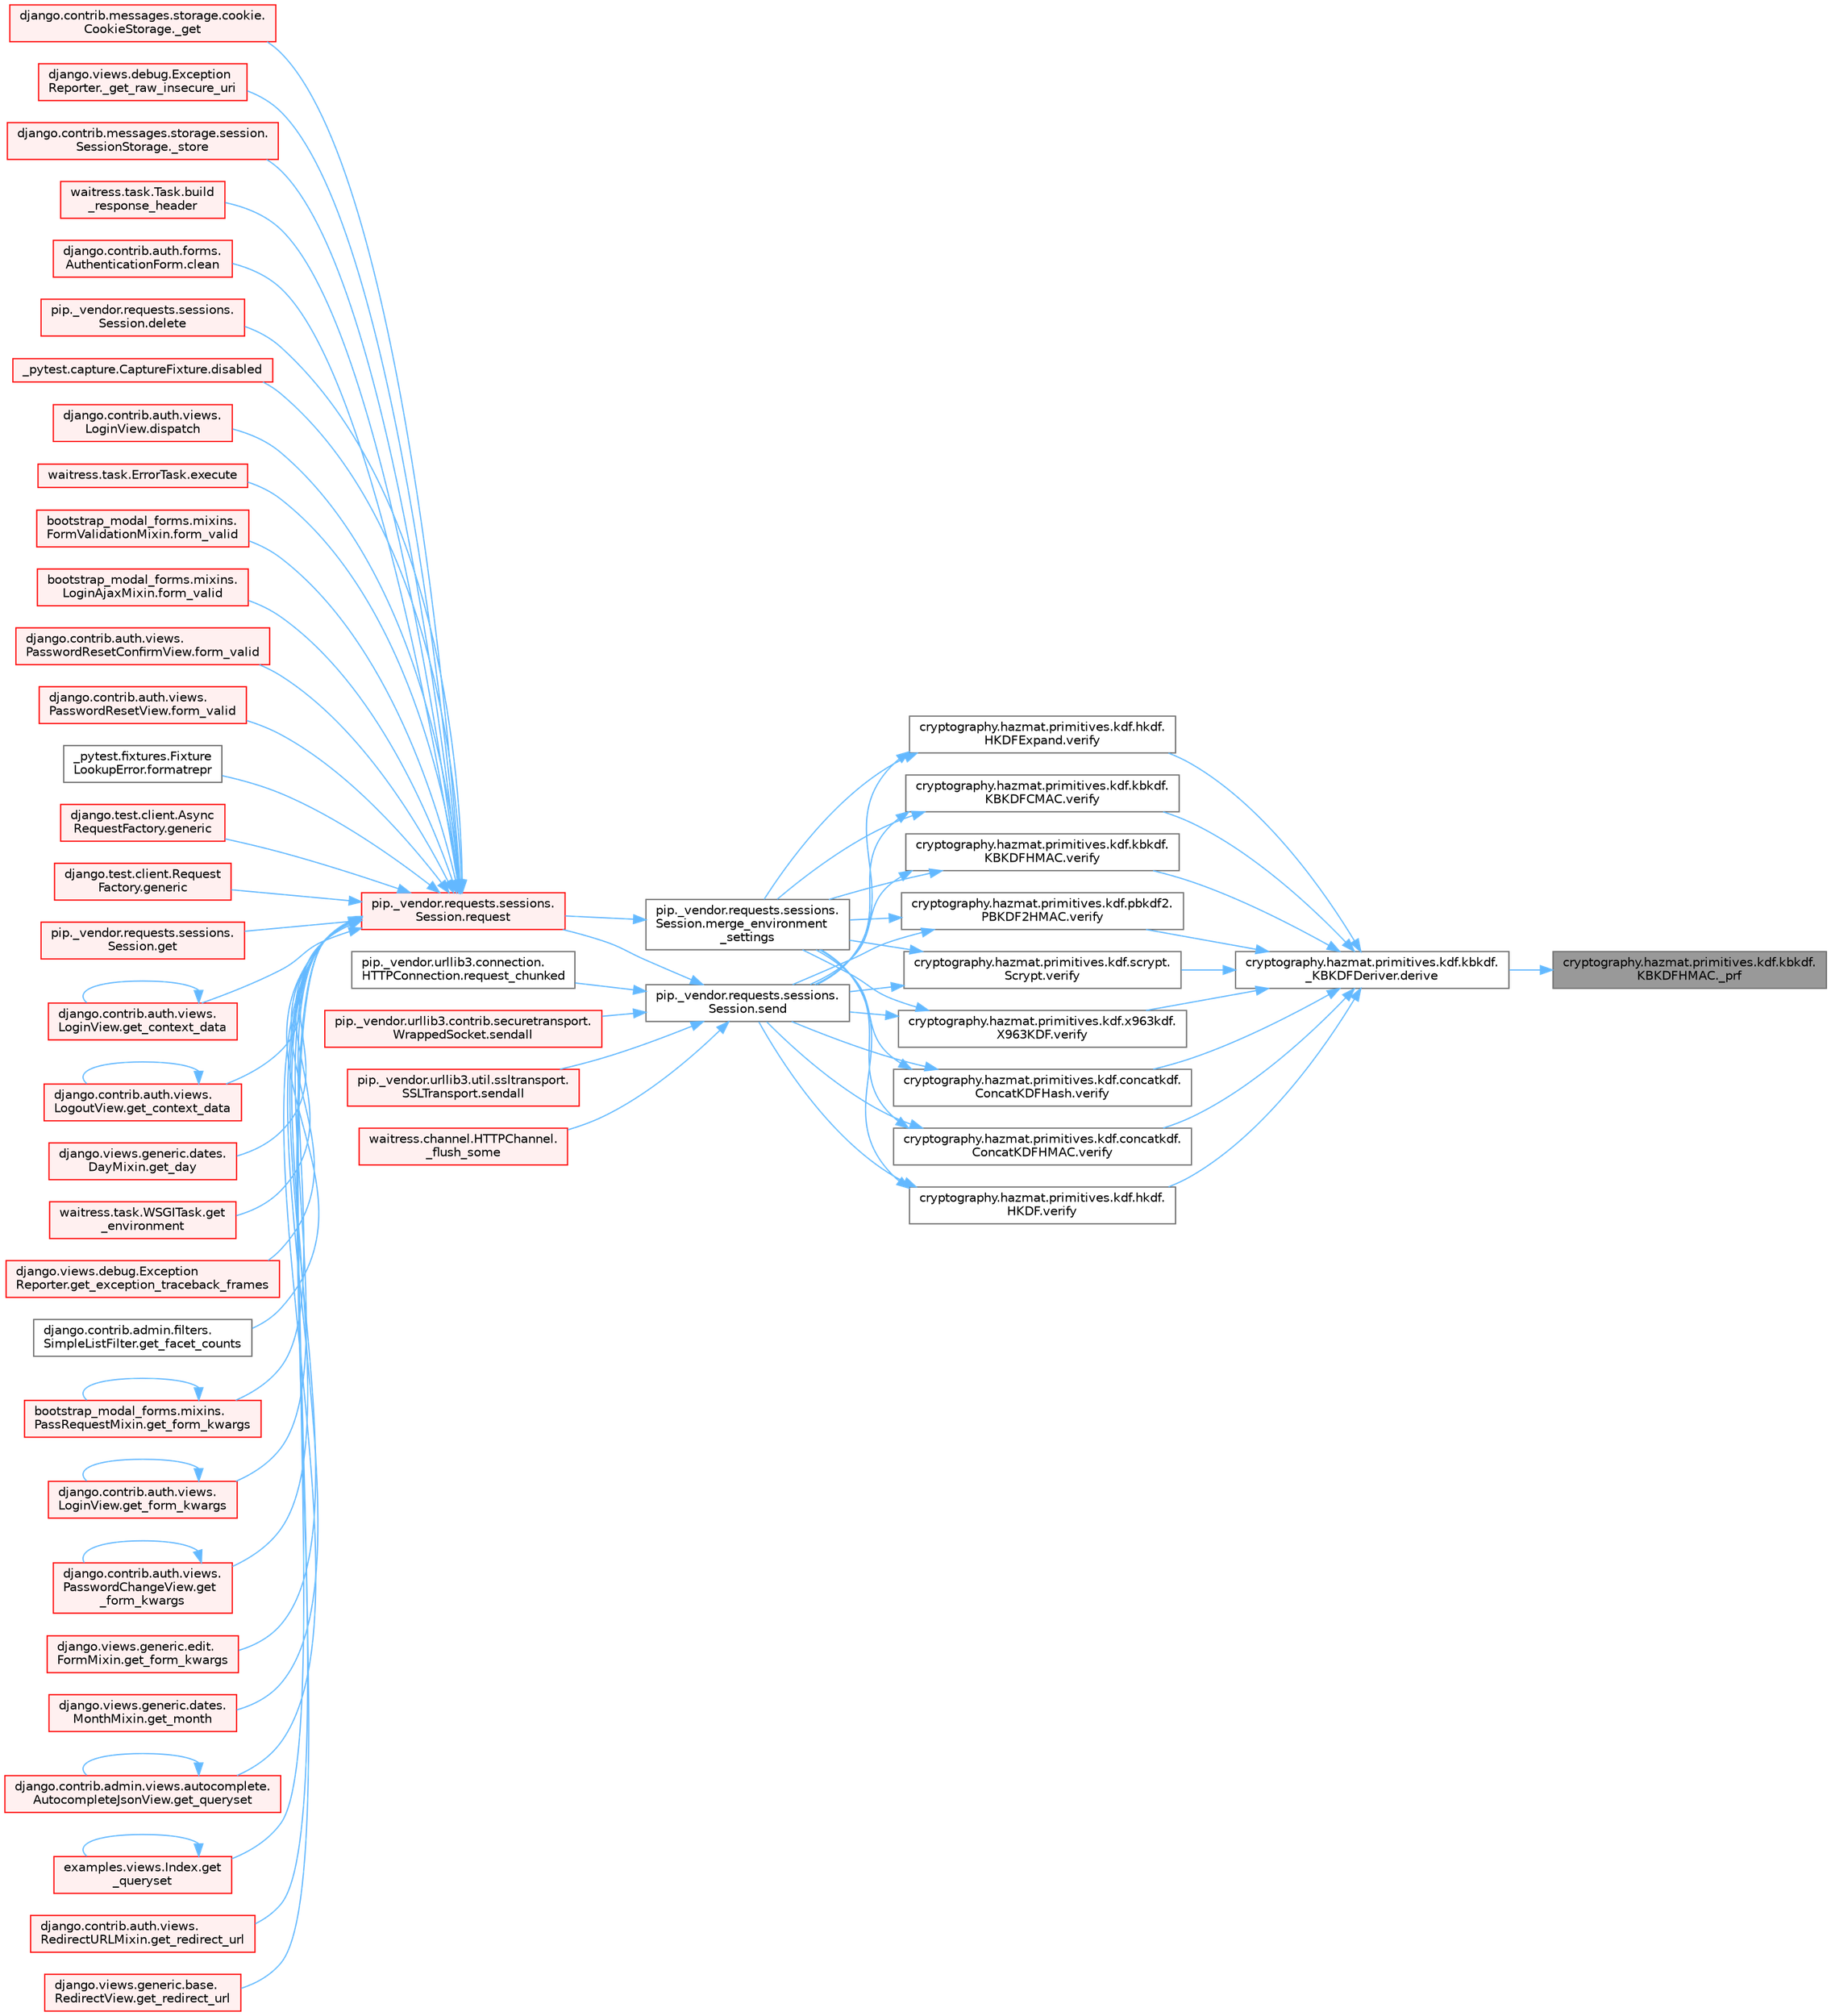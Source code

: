 digraph "cryptography.hazmat.primitives.kdf.kbkdf.KBKDFHMAC._prf"
{
 // LATEX_PDF_SIZE
  bgcolor="transparent";
  edge [fontname=Helvetica,fontsize=10,labelfontname=Helvetica,labelfontsize=10];
  node [fontname=Helvetica,fontsize=10,shape=box,height=0.2,width=0.4];
  rankdir="RL";
  Node1 [id="Node000001",label="cryptography.hazmat.primitives.kdf.kbkdf.\lKBKDFHMAC._prf",height=0.2,width=0.4,color="gray40", fillcolor="grey60", style="filled", fontcolor="black",tooltip=" "];
  Node1 -> Node2 [id="edge1_Node000001_Node000002",dir="back",color="steelblue1",style="solid",tooltip=" "];
  Node2 [id="Node000002",label="cryptography.hazmat.primitives.kdf.kbkdf.\l_KBKDFDeriver.derive",height=0.2,width=0.4,color="grey40", fillcolor="white", style="filled",URL="$classcryptography_1_1hazmat_1_1primitives_1_1kdf_1_1kbkdf_1_1___k_b_k_d_f_deriver.html#a44ae0bc2dd2e2a18aff4870c69dfcf14",tooltip=" "];
  Node2 -> Node3 [id="edge2_Node000002_Node000003",dir="back",color="steelblue1",style="solid",tooltip=" "];
  Node3 [id="Node000003",label="cryptography.hazmat.primitives.kdf.concatkdf.\lConcatKDFHash.verify",height=0.2,width=0.4,color="grey40", fillcolor="white", style="filled",URL="$classcryptography_1_1hazmat_1_1primitives_1_1kdf_1_1concatkdf_1_1_concat_k_d_f_hash.html#a872e664133e0cc33672c6fa5929f0bf8",tooltip=" "];
  Node3 -> Node4 [id="edge3_Node000003_Node000004",dir="back",color="steelblue1",style="solid",tooltip=" "];
  Node4 [id="Node000004",label="pip._vendor.requests.sessions.\lSession.merge_environment\l_settings",height=0.2,width=0.4,color="grey40", fillcolor="white", style="filled",URL="$classpip_1_1__vendor_1_1requests_1_1sessions_1_1_session.html#a1bbc07ae0fd8434a0ae651e3eb482be0",tooltip=" "];
  Node4 -> Node5 [id="edge4_Node000004_Node000005",dir="back",color="steelblue1",style="solid",tooltip=" "];
  Node5 [id="Node000005",label="pip._vendor.requests.sessions.\lSession.request",height=0.2,width=0.4,color="red", fillcolor="#FFF0F0", style="filled",URL="$classpip_1_1__vendor_1_1requests_1_1sessions_1_1_session.html#a3dddfa16e93faa1a1a553936d913482b",tooltip=" "];
  Node5 -> Node6 [id="edge5_Node000005_Node000006",dir="back",color="steelblue1",style="solid",tooltip=" "];
  Node6 [id="Node000006",label="django.contrib.messages.storage.cookie.\lCookieStorage._get",height=0.2,width=0.4,color="red", fillcolor="#FFF0F0", style="filled",URL="$classdjango_1_1contrib_1_1messages_1_1storage_1_1cookie_1_1_cookie_storage.html#a39d084f6072109675c9ef06c047174e8",tooltip=" "];
  Node5 -> Node126 [id="edge6_Node000005_Node000126",dir="back",color="steelblue1",style="solid",tooltip=" "];
  Node126 [id="Node000126",label="django.views.debug.Exception\lReporter._get_raw_insecure_uri",height=0.2,width=0.4,color="red", fillcolor="#FFF0F0", style="filled",URL="$classdjango_1_1views_1_1debug_1_1_exception_reporter.html#a7a7120cc6b92c3e1a0b855e351c30f42",tooltip=" "];
  Node5 -> Node130 [id="edge7_Node000005_Node000130",dir="back",color="steelblue1",style="solid",tooltip=" "];
  Node130 [id="Node000130",label="django.contrib.messages.storage.session.\lSessionStorage._store",height=0.2,width=0.4,color="red", fillcolor="#FFF0F0", style="filled",URL="$classdjango_1_1contrib_1_1messages_1_1storage_1_1session_1_1_session_storage.html#a371ed03facbc7ae28602ede4c99950d0",tooltip=" "];
  Node5 -> Node2449 [id="edge8_Node000005_Node002449",dir="back",color="steelblue1",style="solid",tooltip=" "];
  Node2449 [id="Node002449",label="waitress.task.Task.build\l_response_header",height=0.2,width=0.4,color="red", fillcolor="#FFF0F0", style="filled",URL="$classwaitress_1_1task_1_1_task.html#a4f20433be6bea4c797bfeb62408b997e",tooltip=" "];
  Node5 -> Node3062 [id="edge9_Node000005_Node003062",dir="back",color="steelblue1",style="solid",tooltip=" "];
  Node3062 [id="Node003062",label="django.contrib.auth.forms.\lAuthenticationForm.clean",height=0.2,width=0.4,color="red", fillcolor="#FFF0F0", style="filled",URL="$classdjango_1_1contrib_1_1auth_1_1forms_1_1_authentication_form.html#a92d28be6696caa8d1b7068eefe81793a",tooltip=" "];
  Node5 -> Node3063 [id="edge10_Node000005_Node003063",dir="back",color="steelblue1",style="solid",tooltip=" "];
  Node3063 [id="Node003063",label="pip._vendor.requests.sessions.\lSession.delete",height=0.2,width=0.4,color="red", fillcolor="#FFF0F0", style="filled",URL="$classpip_1_1__vendor_1_1requests_1_1sessions_1_1_session.html#abb6cd6b39dde48648dc875227e2e258e",tooltip=" "];
  Node5 -> Node3064 [id="edge11_Node000005_Node003064",dir="back",color="steelblue1",style="solid",tooltip=" "];
  Node3064 [id="Node003064",label="_pytest.capture.CaptureFixture.disabled",height=0.2,width=0.4,color="red", fillcolor="#FFF0F0", style="filled",URL="$class__pytest_1_1capture_1_1_capture_fixture.html#a3dda4f7495bd8fb93f4bd7dad2855d7f",tooltip=" "];
  Node5 -> Node2215 [id="edge12_Node000005_Node002215",dir="back",color="steelblue1",style="solid",tooltip=" "];
  Node2215 [id="Node002215",label="django.contrib.auth.views.\lLoginView.dispatch",height=0.2,width=0.4,color="red", fillcolor="#FFF0F0", style="filled",URL="$classdjango_1_1contrib_1_1auth_1_1views_1_1_login_view.html#a69a0b11a6598453586c755b32dfc02c3",tooltip=" "];
  Node5 -> Node3069 [id="edge13_Node000005_Node003069",dir="back",color="steelblue1",style="solid",tooltip=" "];
  Node3069 [id="Node003069",label="waitress.task.ErrorTask.execute",height=0.2,width=0.4,color="red", fillcolor="#FFF0F0", style="filled",URL="$classwaitress_1_1task_1_1_error_task.html#ad5c6d14c13ba3d33e82b1b138e634bb0",tooltip=" "];
  Node5 -> Node3070 [id="edge14_Node000005_Node003070",dir="back",color="steelblue1",style="solid",tooltip=" "];
  Node3070 [id="Node003070",label="bootstrap_modal_forms.mixins.\lFormValidationMixin.form_valid",height=0.2,width=0.4,color="red", fillcolor="#FFF0F0", style="filled",URL="$classbootstrap__modal__forms_1_1mixins_1_1_form_validation_mixin.html#a415bfd631a922d1368281b015e04ba4c",tooltip=" "];
  Node5 -> Node3071 [id="edge15_Node000005_Node003071",dir="back",color="steelblue1",style="solid",tooltip=" "];
  Node3071 [id="Node003071",label="bootstrap_modal_forms.mixins.\lLoginAjaxMixin.form_valid",height=0.2,width=0.4,color="red", fillcolor="#FFF0F0", style="filled",URL="$classbootstrap__modal__forms_1_1mixins_1_1_login_ajax_mixin.html#a1cba170b69b7fd25ca43d399c808725e",tooltip=" "];
  Node5 -> Node3072 [id="edge16_Node000005_Node003072",dir="back",color="steelblue1",style="solid",tooltip=" "];
  Node3072 [id="Node003072",label="django.contrib.auth.views.\lPasswordResetConfirmView.form_valid",height=0.2,width=0.4,color="red", fillcolor="#FFF0F0", style="filled",URL="$classdjango_1_1contrib_1_1auth_1_1views_1_1_password_reset_confirm_view.html#a6da228b477be1871236a83c005301b3c",tooltip=" "];
  Node5 -> Node3073 [id="edge17_Node000005_Node003073",dir="back",color="steelblue1",style="solid",tooltip=" "];
  Node3073 [id="Node003073",label="django.contrib.auth.views.\lPasswordResetView.form_valid",height=0.2,width=0.4,color="red", fillcolor="#FFF0F0", style="filled",URL="$classdjango_1_1contrib_1_1auth_1_1views_1_1_password_reset_view.html#a1beeb7e6b51b528c0c10b3a74c0d51e3",tooltip=" "];
  Node5 -> Node3074 [id="edge18_Node000005_Node003074",dir="back",color="steelblue1",style="solid",tooltip=" "];
  Node3074 [id="Node003074",label="_pytest.fixtures.Fixture\lLookupError.formatrepr",height=0.2,width=0.4,color="grey40", fillcolor="white", style="filled",URL="$class__pytest_1_1fixtures_1_1_fixture_lookup_error.html#a22b5af6283420cffbeff550a445d243a",tooltip=" "];
  Node5 -> Node3075 [id="edge19_Node000005_Node003075",dir="back",color="steelblue1",style="solid",tooltip=" "];
  Node3075 [id="Node003075",label="django.test.client.Async\lRequestFactory.generic",height=0.2,width=0.4,color="red", fillcolor="#FFF0F0", style="filled",URL="$classdjango_1_1test_1_1client_1_1_async_request_factory.html#a470d6888694e77c09bd7d8bf6d588233",tooltip=" "];
  Node5 -> Node3088 [id="edge20_Node000005_Node003088",dir="back",color="steelblue1",style="solid",tooltip=" "];
  Node3088 [id="Node003088",label="django.test.client.Request\lFactory.generic",height=0.2,width=0.4,color="red", fillcolor="#FFF0F0", style="filled",URL="$classdjango_1_1test_1_1client_1_1_request_factory.html#a24740fe264de91d8c4c1205c9172206d",tooltip=" "];
  Node5 -> Node3089 [id="edge21_Node000005_Node003089",dir="back",color="steelblue1",style="solid",tooltip=" "];
  Node3089 [id="Node003089",label="pip._vendor.requests.sessions.\lSession.get",height=0.2,width=0.4,color="red", fillcolor="#FFF0F0", style="filled",URL="$classpip_1_1__vendor_1_1requests_1_1sessions_1_1_session.html#ad86dcc9de47cd87bf70ecf0f2c537e53",tooltip=" "];
  Node5 -> Node3090 [id="edge22_Node000005_Node003090",dir="back",color="steelblue1",style="solid",tooltip=" "];
  Node3090 [id="Node003090",label="django.contrib.auth.views.\lLoginView.get_context_data",height=0.2,width=0.4,color="red", fillcolor="#FFF0F0", style="filled",URL="$classdjango_1_1contrib_1_1auth_1_1views_1_1_login_view.html#a5acd74035066c40850101f1d9643e328",tooltip=" "];
  Node3090 -> Node3090 [id="edge23_Node003090_Node003090",dir="back",color="steelblue1",style="solid",tooltip=" "];
  Node5 -> Node3091 [id="edge24_Node000005_Node003091",dir="back",color="steelblue1",style="solid",tooltip=" "];
  Node3091 [id="Node003091",label="django.contrib.auth.views.\lLogoutView.get_context_data",height=0.2,width=0.4,color="red", fillcolor="#FFF0F0", style="filled",URL="$classdjango_1_1contrib_1_1auth_1_1views_1_1_logout_view.html#afab0ac15cb452acb486a3f7b9747e43b",tooltip=" "];
  Node3091 -> Node3091 [id="edge25_Node003091_Node003091",dir="back",color="steelblue1",style="solid",tooltip=" "];
  Node5 -> Node3092 [id="edge26_Node000005_Node003092",dir="back",color="steelblue1",style="solid",tooltip=" "];
  Node3092 [id="Node003092",label="django.views.generic.dates.\lDayMixin.get_day",height=0.2,width=0.4,color="red", fillcolor="#FFF0F0", style="filled",URL="$classdjango_1_1views_1_1generic_1_1dates_1_1_day_mixin.html#a410db285b705518118df478a63fc572a",tooltip=" "];
  Node5 -> Node3093 [id="edge27_Node000005_Node003093",dir="back",color="steelblue1",style="solid",tooltip=" "];
  Node3093 [id="Node003093",label="waitress.task.WSGITask.get\l_environment",height=0.2,width=0.4,color="red", fillcolor="#FFF0F0", style="filled",URL="$classwaitress_1_1task_1_1_w_s_g_i_task.html#a9a1b4b87c8f7bee8209018ee7c743c26",tooltip=" "];
  Node5 -> Node2607 [id="edge28_Node000005_Node002607",dir="back",color="steelblue1",style="solid",tooltip=" "];
  Node2607 [id="Node002607",label="django.views.debug.Exception\lReporter.get_exception_traceback_frames",height=0.2,width=0.4,color="red", fillcolor="#FFF0F0", style="filled",URL="$classdjango_1_1views_1_1debug_1_1_exception_reporter.html#a326b08b3941038a5504f8e0a846bae68",tooltip=" "];
  Node5 -> Node3095 [id="edge29_Node000005_Node003095",dir="back",color="steelblue1",style="solid",tooltip=" "];
  Node3095 [id="Node003095",label="django.contrib.admin.filters.\lSimpleListFilter.get_facet_counts",height=0.2,width=0.4,color="grey40", fillcolor="white", style="filled",URL="$classdjango_1_1contrib_1_1admin_1_1filters_1_1_simple_list_filter.html#a97fd984f5668670f0887f81c30f9fda7",tooltip=" "];
  Node5 -> Node3096 [id="edge30_Node000005_Node003096",dir="back",color="steelblue1",style="solid",tooltip=" "];
  Node3096 [id="Node003096",label="bootstrap_modal_forms.mixins.\lPassRequestMixin.get_form_kwargs",height=0.2,width=0.4,color="red", fillcolor="#FFF0F0", style="filled",URL="$classbootstrap__modal__forms_1_1mixins_1_1_pass_request_mixin.html#ad4ae849823f332bb1016a8508cb34ee3",tooltip=" "];
  Node3096 -> Node3096 [id="edge31_Node003096_Node003096",dir="back",color="steelblue1",style="solid",tooltip=" "];
  Node5 -> Node3097 [id="edge32_Node000005_Node003097",dir="back",color="steelblue1",style="solid",tooltip=" "];
  Node3097 [id="Node003097",label="django.contrib.auth.views.\lLoginView.get_form_kwargs",height=0.2,width=0.4,color="red", fillcolor="#FFF0F0", style="filled",URL="$classdjango_1_1contrib_1_1auth_1_1views_1_1_login_view.html#a2eba98b8c16c8a98348679ea2c921d25",tooltip=" "];
  Node3097 -> Node3097 [id="edge33_Node003097_Node003097",dir="back",color="steelblue1",style="solid",tooltip=" "];
  Node5 -> Node3098 [id="edge34_Node000005_Node003098",dir="back",color="steelblue1",style="solid",tooltip=" "];
  Node3098 [id="Node003098",label="django.contrib.auth.views.\lPasswordChangeView.get\l_form_kwargs",height=0.2,width=0.4,color="red", fillcolor="#FFF0F0", style="filled",URL="$classdjango_1_1contrib_1_1auth_1_1views_1_1_password_change_view.html#a553cf3e37e5a2c05db774e580cbcc038",tooltip=" "];
  Node3098 -> Node3098 [id="edge35_Node003098_Node003098",dir="back",color="steelblue1",style="solid",tooltip=" "];
  Node5 -> Node1854 [id="edge36_Node000005_Node001854",dir="back",color="steelblue1",style="solid",tooltip=" "];
  Node1854 [id="Node001854",label="django.views.generic.edit.\lFormMixin.get_form_kwargs",height=0.2,width=0.4,color="red", fillcolor="#FFF0F0", style="filled",URL="$classdjango_1_1views_1_1generic_1_1edit_1_1_form_mixin.html#a7e8c141b6c4efa8727e7f06322969249",tooltip=" "];
  Node5 -> Node3099 [id="edge37_Node000005_Node003099",dir="back",color="steelblue1",style="solid",tooltip=" "];
  Node3099 [id="Node003099",label="django.views.generic.dates.\lMonthMixin.get_month",height=0.2,width=0.4,color="red", fillcolor="#FFF0F0", style="filled",URL="$classdjango_1_1views_1_1generic_1_1dates_1_1_month_mixin.html#add54a3d80358c6e643ac264d97d4f2a7",tooltip=" "];
  Node5 -> Node3100 [id="edge38_Node000005_Node003100",dir="back",color="steelblue1",style="solid",tooltip=" "];
  Node3100 [id="Node003100",label="django.contrib.admin.views.autocomplete.\lAutocompleteJsonView.get_queryset",height=0.2,width=0.4,color="red", fillcolor="#FFF0F0", style="filled",URL="$classdjango_1_1contrib_1_1admin_1_1views_1_1autocomplete_1_1_autocomplete_json_view.html#a6eb5abbd3b2e8b252a4ce9ca2680f3d3",tooltip=" "];
  Node3100 -> Node3100 [id="edge39_Node003100_Node003100",dir="back",color="steelblue1",style="solid",tooltip=" "];
  Node5 -> Node3101 [id="edge40_Node000005_Node003101",dir="back",color="steelblue1",style="solid",tooltip=" "];
  Node3101 [id="Node003101",label="examples.views.Index.get\l_queryset",height=0.2,width=0.4,color="red", fillcolor="#FFF0F0", style="filled",URL="$classexamples_1_1views_1_1_index.html#a288026bb9059b37dca786922296dfcd3",tooltip=" "];
  Node3101 -> Node3101 [id="edge41_Node003101_Node003101",dir="back",color="steelblue1",style="solid",tooltip=" "];
  Node5 -> Node3102 [id="edge42_Node000005_Node003102",dir="back",color="steelblue1",style="solid",tooltip=" "];
  Node3102 [id="Node003102",label="django.contrib.auth.views.\lRedirectURLMixin.get_redirect_url",height=0.2,width=0.4,color="red", fillcolor="#FFF0F0", style="filled",URL="$classdjango_1_1contrib_1_1auth_1_1views_1_1_redirect_u_r_l_mixin.html#a5598a164f9f21e7329630fad5e5c4c77",tooltip=" "];
  Node5 -> Node2212 [id="edge43_Node000005_Node002212",dir="back",color="steelblue1",style="solid",tooltip=" "];
  Node2212 [id="Node002212",label="django.views.generic.base.\lRedirectView.get_redirect_url",height=0.2,width=0.4,color="red", fillcolor="#FFF0F0", style="filled",URL="$classdjango_1_1views_1_1generic_1_1base_1_1_redirect_view.html#a04d6cdb2db124920ca88c0c2bed8b1af",tooltip=" "];
  Node3 -> Node1767 [id="edge44_Node000003_Node001767",dir="back",color="steelblue1",style="solid",tooltip=" "];
  Node1767 [id="Node001767",label="pip._vendor.requests.sessions.\lSession.send",height=0.2,width=0.4,color="grey40", fillcolor="white", style="filled",URL="$classpip_1_1__vendor_1_1requests_1_1sessions_1_1_session.html#ac53877008b8d3c6901be36033885124c",tooltip=" "];
  Node1767 -> Node93 [id="edge45_Node001767_Node000093",dir="back",color="steelblue1",style="solid",tooltip=" "];
  Node93 [id="Node000093",label="waitress.channel.HTTPChannel.\l_flush_some",height=0.2,width=0.4,color="red", fillcolor="#FFF0F0", style="filled",URL="$classwaitress_1_1channel_1_1_h_t_t_p_channel.html#af4abc69cb0ebdecacfe3e79bda37a43f",tooltip=" "];
  Node1767 -> Node5 [id="edge46_Node001767_Node000005",dir="back",color="steelblue1",style="solid",tooltip=" "];
  Node1767 -> Node100 [id="edge47_Node001767_Node000100",dir="back",color="steelblue1",style="solid",tooltip=" "];
  Node100 [id="Node000100",label="pip._vendor.urllib3.connection.\lHTTPConnection.request_chunked",height=0.2,width=0.4,color="grey40", fillcolor="white", style="filled",URL="$classpip_1_1__vendor_1_1urllib3_1_1connection_1_1_h_t_t_p_connection.html#a9af6f422554c315fcde06d65e97becfc",tooltip=" "];
  Node1767 -> Node101 [id="edge48_Node001767_Node000101",dir="back",color="steelblue1",style="solid",tooltip=" "];
  Node101 [id="Node000101",label="pip._vendor.urllib3.contrib.securetransport.\lWrappedSocket.sendall",height=0.2,width=0.4,color="red", fillcolor="#FFF0F0", style="filled",URL="$classpip_1_1__vendor_1_1urllib3_1_1contrib_1_1securetransport_1_1_wrapped_socket.html#a67b9b212d8bdb9f37e14c33d3c28ce8e",tooltip=" "];
  Node1767 -> Node102 [id="edge49_Node001767_Node000102",dir="back",color="steelblue1",style="solid",tooltip=" "];
  Node102 [id="Node000102",label="pip._vendor.urllib3.util.ssltransport.\lSSLTransport.sendall",height=0.2,width=0.4,color="red", fillcolor="#FFF0F0", style="filled",URL="$classpip_1_1__vendor_1_1urllib3_1_1util_1_1ssltransport_1_1_s_s_l_transport.html#a6127132ecea729b7d77e99c6c6eac732",tooltip=" "];
  Node2 -> Node3171 [id="edge50_Node000002_Node003171",dir="back",color="steelblue1",style="solid",tooltip=" "];
  Node3171 [id="Node003171",label="cryptography.hazmat.primitives.kdf.concatkdf.\lConcatKDFHMAC.verify",height=0.2,width=0.4,color="grey40", fillcolor="white", style="filled",URL="$classcryptography_1_1hazmat_1_1primitives_1_1kdf_1_1concatkdf_1_1_concat_k_d_f_h_m_a_c.html#aa6a81903e1b96874301933bc996c78bd",tooltip=" "];
  Node3171 -> Node4 [id="edge51_Node003171_Node000004",dir="back",color="steelblue1",style="solid",tooltip=" "];
  Node3171 -> Node1767 [id="edge52_Node003171_Node001767",dir="back",color="steelblue1",style="solid",tooltip=" "];
  Node2 -> Node3172 [id="edge53_Node000002_Node003172",dir="back",color="steelblue1",style="solid",tooltip=" "];
  Node3172 [id="Node003172",label="cryptography.hazmat.primitives.kdf.hkdf.\lHKDF.verify",height=0.2,width=0.4,color="grey40", fillcolor="white", style="filled",URL="$classcryptography_1_1hazmat_1_1primitives_1_1kdf_1_1hkdf_1_1_h_k_d_f.html#a7ac8bf663d79e3c30b68d44331902304",tooltip=" "];
  Node3172 -> Node4 [id="edge54_Node003172_Node000004",dir="back",color="steelblue1",style="solid",tooltip=" "];
  Node3172 -> Node1767 [id="edge55_Node003172_Node001767",dir="back",color="steelblue1",style="solid",tooltip=" "];
  Node2 -> Node3173 [id="edge56_Node000002_Node003173",dir="back",color="steelblue1",style="solid",tooltip=" "];
  Node3173 [id="Node003173",label="cryptography.hazmat.primitives.kdf.hkdf.\lHKDFExpand.verify",height=0.2,width=0.4,color="grey40", fillcolor="white", style="filled",URL="$classcryptography_1_1hazmat_1_1primitives_1_1kdf_1_1hkdf_1_1_h_k_d_f_expand.html#a74f916e6649372a432769965a7e01fea",tooltip=" "];
  Node3173 -> Node4 [id="edge57_Node003173_Node000004",dir="back",color="steelblue1",style="solid",tooltip=" "];
  Node3173 -> Node1767 [id="edge58_Node003173_Node001767",dir="back",color="steelblue1",style="solid",tooltip=" "];
  Node2 -> Node3174 [id="edge59_Node000002_Node003174",dir="back",color="steelblue1",style="solid",tooltip=" "];
  Node3174 [id="Node003174",label="cryptography.hazmat.primitives.kdf.kbkdf.\lKBKDFCMAC.verify",height=0.2,width=0.4,color="grey40", fillcolor="white", style="filled",URL="$classcryptography_1_1hazmat_1_1primitives_1_1kdf_1_1kbkdf_1_1_k_b_k_d_f_c_m_a_c.html#ab97e9dff30b4fe2752f1457c582fb0e3",tooltip=" "];
  Node3174 -> Node4 [id="edge60_Node003174_Node000004",dir="back",color="steelblue1",style="solid",tooltip=" "];
  Node3174 -> Node1767 [id="edge61_Node003174_Node001767",dir="back",color="steelblue1",style="solid",tooltip=" "];
  Node2 -> Node3175 [id="edge62_Node000002_Node003175",dir="back",color="steelblue1",style="solid",tooltip=" "];
  Node3175 [id="Node003175",label="cryptography.hazmat.primitives.kdf.kbkdf.\lKBKDFHMAC.verify",height=0.2,width=0.4,color="grey40", fillcolor="white", style="filled",URL="$classcryptography_1_1hazmat_1_1primitives_1_1kdf_1_1kbkdf_1_1_k_b_k_d_f_h_m_a_c.html#a34c59907c93650471d5ef56197cc0522",tooltip=" "];
  Node3175 -> Node4 [id="edge63_Node003175_Node000004",dir="back",color="steelblue1",style="solid",tooltip=" "];
  Node3175 -> Node1767 [id="edge64_Node003175_Node001767",dir="back",color="steelblue1",style="solid",tooltip=" "];
  Node2 -> Node3176 [id="edge65_Node000002_Node003176",dir="back",color="steelblue1",style="solid",tooltip=" "];
  Node3176 [id="Node003176",label="cryptography.hazmat.primitives.kdf.pbkdf2.\lPBKDF2HMAC.verify",height=0.2,width=0.4,color="grey40", fillcolor="white", style="filled",URL="$classcryptography_1_1hazmat_1_1primitives_1_1kdf_1_1pbkdf2_1_1_p_b_k_d_f2_h_m_a_c.html#a26ff66523aee7cc3fca19575bd6e7d8d",tooltip=" "];
  Node3176 -> Node4 [id="edge66_Node003176_Node000004",dir="back",color="steelblue1",style="solid",tooltip=" "];
  Node3176 -> Node1767 [id="edge67_Node003176_Node001767",dir="back",color="steelblue1",style="solid",tooltip=" "];
  Node2 -> Node3177 [id="edge68_Node000002_Node003177",dir="back",color="steelblue1",style="solid",tooltip=" "];
  Node3177 [id="Node003177",label="cryptography.hazmat.primitives.kdf.scrypt.\lScrypt.verify",height=0.2,width=0.4,color="grey40", fillcolor="white", style="filled",URL="$classcryptography_1_1hazmat_1_1primitives_1_1kdf_1_1scrypt_1_1_scrypt.html#ae148c4ac37fb38bf45f8c62fde18a9f7",tooltip=" "];
  Node3177 -> Node4 [id="edge69_Node003177_Node000004",dir="back",color="steelblue1",style="solid",tooltip=" "];
  Node3177 -> Node1767 [id="edge70_Node003177_Node001767",dir="back",color="steelblue1",style="solid",tooltip=" "];
  Node2 -> Node3178 [id="edge71_Node000002_Node003178",dir="back",color="steelblue1",style="solid",tooltip=" "];
  Node3178 [id="Node003178",label="cryptography.hazmat.primitives.kdf.x963kdf.\lX963KDF.verify",height=0.2,width=0.4,color="grey40", fillcolor="white", style="filled",URL="$classcryptography_1_1hazmat_1_1primitives_1_1kdf_1_1x963kdf_1_1_x963_k_d_f.html#a8b414f7fece75f6a933b19e9240d695d",tooltip=" "];
  Node3178 -> Node4 [id="edge72_Node003178_Node000004",dir="back",color="steelblue1",style="solid",tooltip=" "];
  Node3178 -> Node1767 [id="edge73_Node003178_Node001767",dir="back",color="steelblue1",style="solid",tooltip=" "];
}
